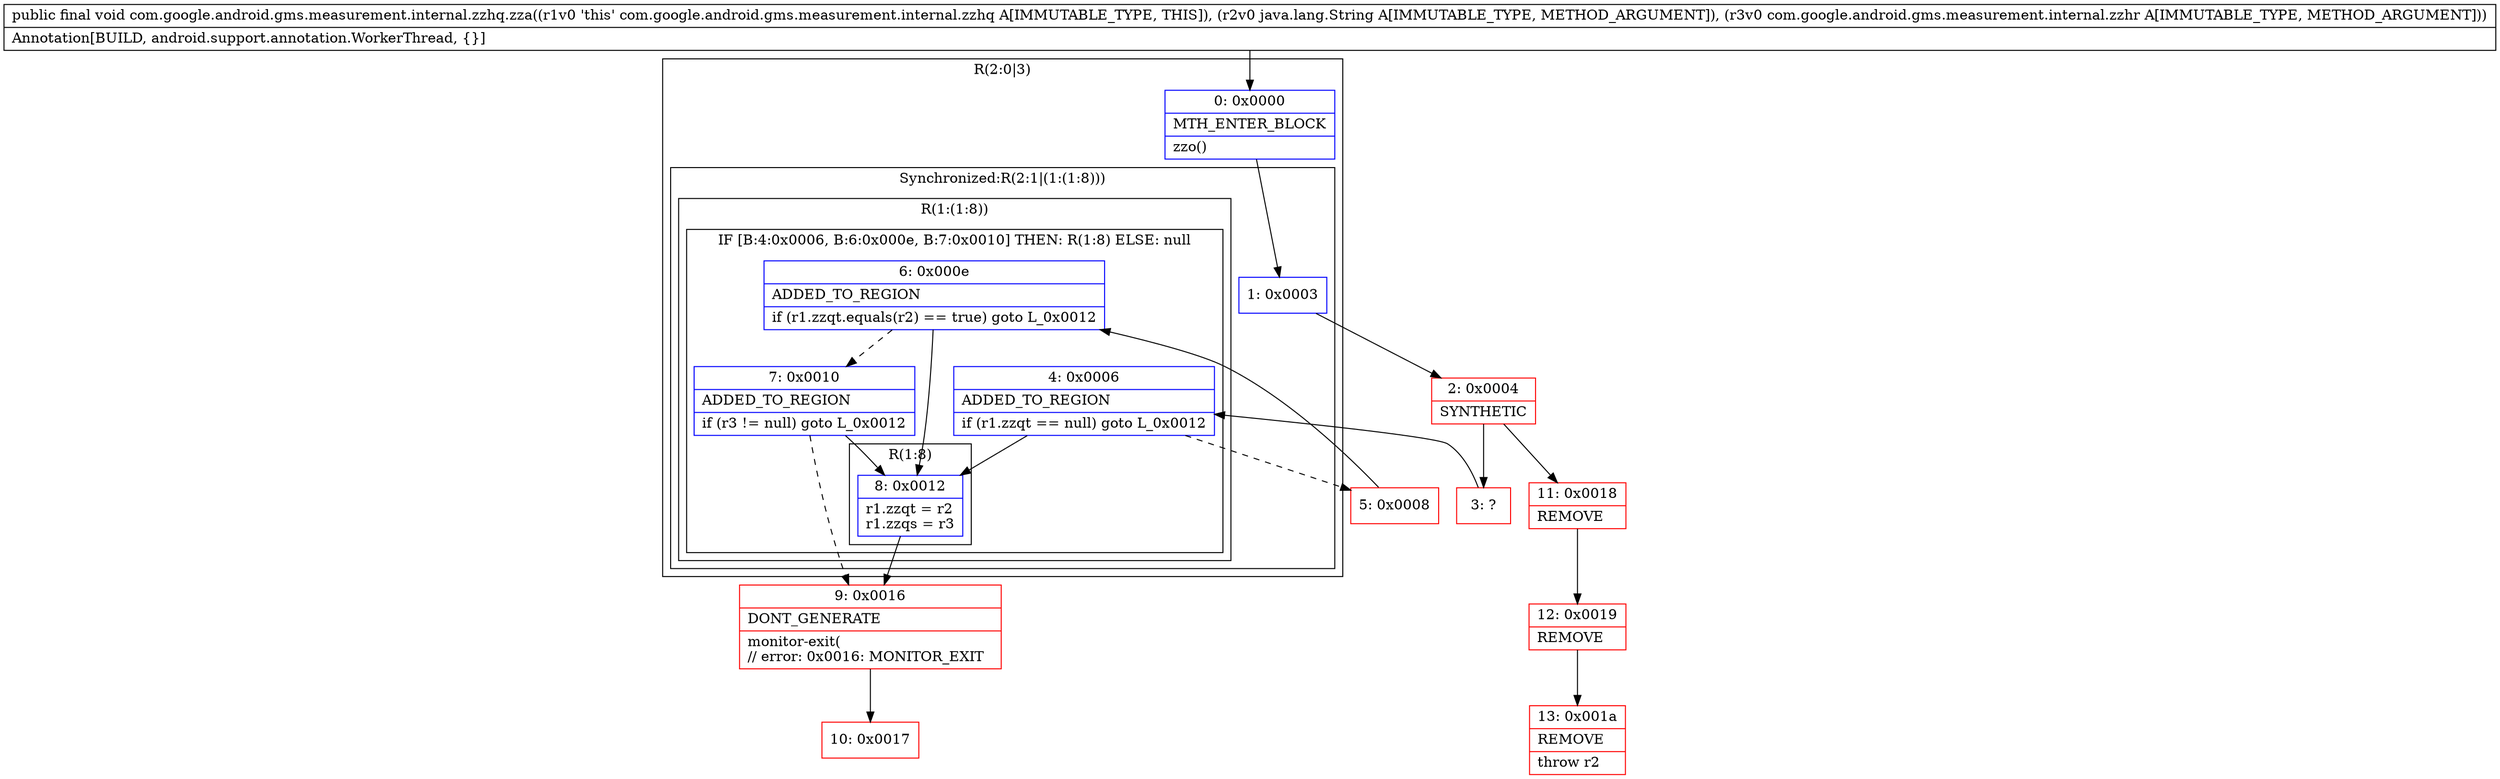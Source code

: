 digraph "CFG forcom.google.android.gms.measurement.internal.zzhq.zza(Ljava\/lang\/String;Lcom\/google\/android\/gms\/measurement\/internal\/zzhr;)V" {
subgraph cluster_Region_140966760 {
label = "R(2:0|3)";
node [shape=record,color=blue];
Node_0 [shape=record,label="{0\:\ 0x0000|MTH_ENTER_BLOCK\l|zzo()\l}"];
subgraph cluster_SynchronizedRegion_1691673498 {
label = "Synchronized:R(2:1|(1:(1:8)))";
node [shape=record,color=blue];
Node_1 [shape=record,label="{1\:\ 0x0003}"];
subgraph cluster_Region_1840103139 {
label = "R(1:(1:8))";
node [shape=record,color=blue];
subgraph cluster_IfRegion_870415346 {
label = "IF [B:4:0x0006, B:6:0x000e, B:7:0x0010] THEN: R(1:8) ELSE: null";
node [shape=record,color=blue];
Node_4 [shape=record,label="{4\:\ 0x0006|ADDED_TO_REGION\l|if (r1.zzqt == null) goto L_0x0012\l}"];
Node_6 [shape=record,label="{6\:\ 0x000e|ADDED_TO_REGION\l|if (r1.zzqt.equals(r2) == true) goto L_0x0012\l}"];
Node_7 [shape=record,label="{7\:\ 0x0010|ADDED_TO_REGION\l|if (r3 != null) goto L_0x0012\l}"];
subgraph cluster_Region_216230749 {
label = "R(1:8)";
node [shape=record,color=blue];
Node_8 [shape=record,label="{8\:\ 0x0012|r1.zzqt = r2\lr1.zzqs = r3\l}"];
}
}
}
}
}
Node_2 [shape=record,color=red,label="{2\:\ 0x0004|SYNTHETIC\l}"];
Node_3 [shape=record,color=red,label="{3\:\ ?}"];
Node_5 [shape=record,color=red,label="{5\:\ 0x0008}"];
Node_9 [shape=record,color=red,label="{9\:\ 0x0016|DONT_GENERATE\l|monitor\-exit(\l\/\/ error: 0x0016: MONITOR_EXIT  \l}"];
Node_10 [shape=record,color=red,label="{10\:\ 0x0017}"];
Node_11 [shape=record,color=red,label="{11\:\ 0x0018|REMOVE\l}"];
Node_12 [shape=record,color=red,label="{12\:\ 0x0019|REMOVE\l}"];
Node_13 [shape=record,color=red,label="{13\:\ 0x001a|REMOVE\l|throw r2\l}"];
MethodNode[shape=record,label="{public final void com.google.android.gms.measurement.internal.zzhq.zza((r1v0 'this' com.google.android.gms.measurement.internal.zzhq A[IMMUTABLE_TYPE, THIS]), (r2v0 java.lang.String A[IMMUTABLE_TYPE, METHOD_ARGUMENT]), (r3v0 com.google.android.gms.measurement.internal.zzhr A[IMMUTABLE_TYPE, METHOD_ARGUMENT]))  | Annotation[BUILD, android.support.annotation.WorkerThread, \{\}]\l}"];
MethodNode -> Node_0;
Node_0 -> Node_1;
Node_1 -> Node_2;
Node_4 -> Node_5[style=dashed];
Node_4 -> Node_8;
Node_6 -> Node_7[style=dashed];
Node_6 -> Node_8;
Node_7 -> Node_8;
Node_7 -> Node_9[style=dashed];
Node_8 -> Node_9;
Node_2 -> Node_3;
Node_2 -> Node_11;
Node_3 -> Node_4;
Node_5 -> Node_6;
Node_9 -> Node_10;
Node_11 -> Node_12;
Node_12 -> Node_13;
}

